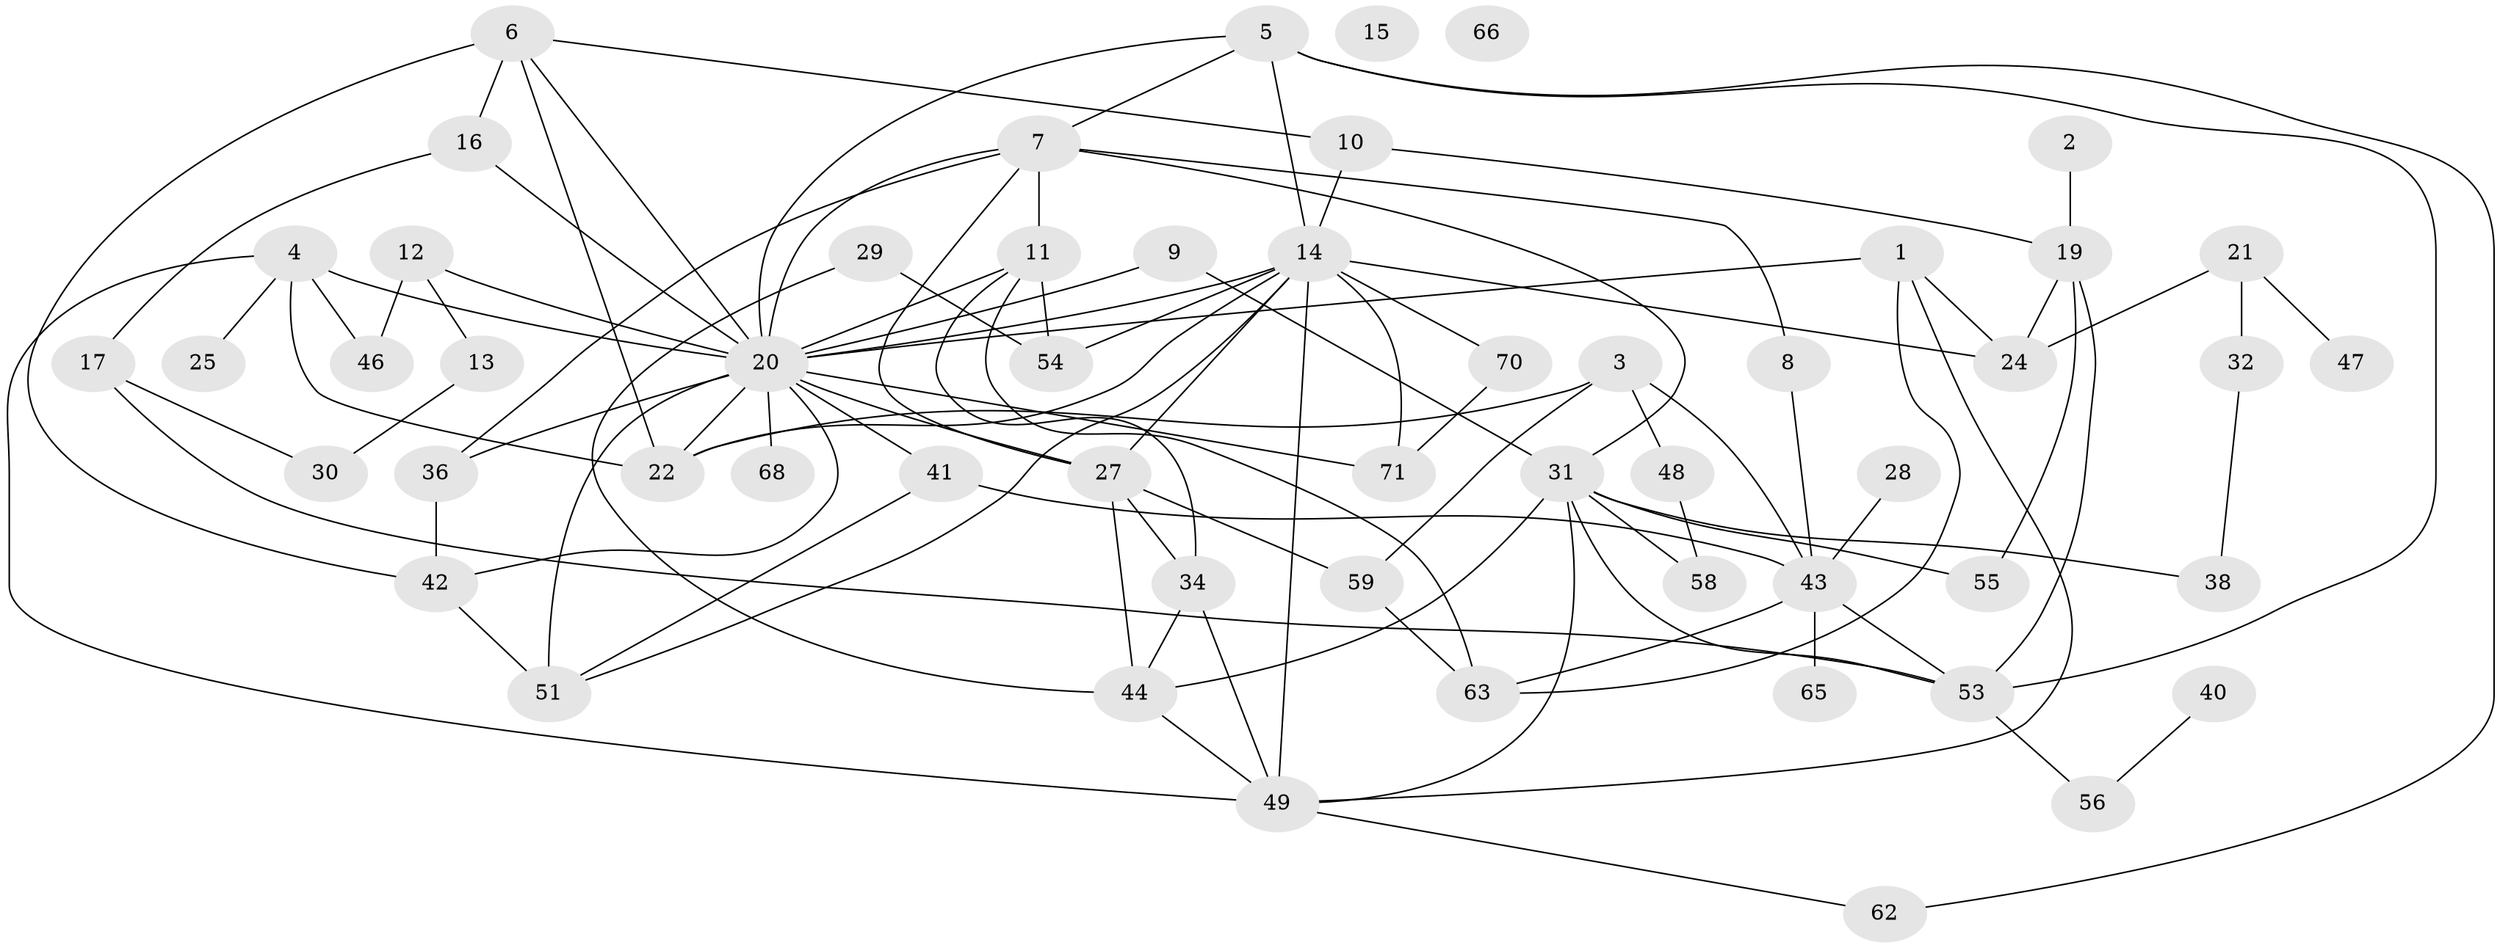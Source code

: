 // original degree distribution, {4: 0.189873417721519, 1: 0.12658227848101267, 3: 0.25316455696202533, 6: 0.08860759493670886, 2: 0.20253164556962025, 0: 0.02531645569620253, 5: 0.0759493670886076, 8: 0.012658227848101266, 7: 0.02531645569620253}
// Generated by graph-tools (version 1.1) at 2025/16/03/04/25 18:16:31]
// undirected, 55 vertices, 99 edges
graph export_dot {
graph [start="1"]
  node [color=gray90,style=filled];
  1;
  2;
  3;
  4 [super="+79+75"];
  5 [super="+69"];
  6 [super="+60"];
  7 [super="+45+61+77"];
  8;
  9;
  10;
  11 [super="+37"];
  12;
  13 [super="+39"];
  14 [super="+23+18+74"];
  15;
  16 [super="+57"];
  17;
  19 [super="+35"];
  20 [super="+26+50+52"];
  21;
  22;
  24;
  25;
  27;
  28 [super="+67"];
  29;
  30;
  31 [super="+33"];
  32;
  34;
  36 [super="+76"];
  38;
  40;
  41;
  42;
  43;
  44;
  46;
  47;
  48;
  49 [super="+64"];
  51;
  53;
  54;
  55;
  56;
  58;
  59;
  62;
  63;
  65;
  66;
  68;
  70;
  71;
  1 -- 24;
  1 -- 63;
  1 -- 20;
  1 -- 49;
  2 -- 19;
  3 -- 22;
  3 -- 43;
  3 -- 48;
  3 -- 59;
  4 -- 20 [weight=2];
  4 -- 22;
  4 -- 46;
  4 -- 25;
  4 -- 49;
  5 -- 62;
  5 -- 14;
  5 -- 53;
  5 -- 20;
  5 -- 7;
  6 -- 16 [weight=2];
  6 -- 42;
  6 -- 22;
  6 -- 10;
  6 -- 20;
  7 -- 8;
  7 -- 31;
  7 -- 36;
  7 -- 20;
  7 -- 27;
  7 -- 11;
  8 -- 43;
  9 -- 31;
  9 -- 20;
  10 -- 19;
  10 -- 14;
  11 -- 63;
  11 -- 34;
  11 -- 54;
  11 -- 20;
  12 -- 13;
  12 -- 46;
  12 -- 20;
  13 -- 30;
  14 -- 22;
  14 -- 24 [weight=2];
  14 -- 70;
  14 -- 51;
  14 -- 49;
  14 -- 20 [weight=2];
  14 -- 71;
  14 -- 27;
  14 -- 54;
  16 -- 17;
  16 -- 20;
  17 -- 30;
  17 -- 53;
  19 -- 53;
  19 -- 55;
  19 -- 24;
  20 -- 68;
  20 -- 71;
  20 -- 41;
  20 -- 42;
  20 -- 51;
  20 -- 22;
  20 -- 27;
  20 -- 36;
  21 -- 24;
  21 -- 32;
  21 -- 47;
  27 -- 34;
  27 -- 44;
  27 -- 59;
  28 -- 43;
  29 -- 44;
  29 -- 54;
  31 -- 44;
  31 -- 53;
  31 -- 55;
  31 -- 58 [weight=2];
  31 -- 38;
  31 -- 49;
  32 -- 38;
  34 -- 44;
  34 -- 49;
  36 -- 42;
  40 -- 56;
  41 -- 43;
  41 -- 51;
  42 -- 51;
  43 -- 53;
  43 -- 63;
  43 -- 65;
  44 -- 49;
  48 -- 58;
  49 -- 62;
  53 -- 56;
  59 -- 63;
  70 -- 71;
}
